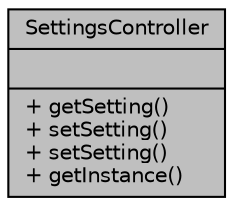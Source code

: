 digraph "SettingsController"
{
  edge [fontname="Helvetica",fontsize="10",labelfontname="Helvetica",labelfontsize="10"];
  node [fontname="Helvetica",fontsize="10",shape=record];
  Node1 [label="{SettingsController\n||+ getSetting()\l+ setSetting()\l+ setSetting()\l+ getInstance()\l}",height=0.2,width=0.4,color="black", fillcolor="grey75", style="filled", fontcolor="black"];
}
